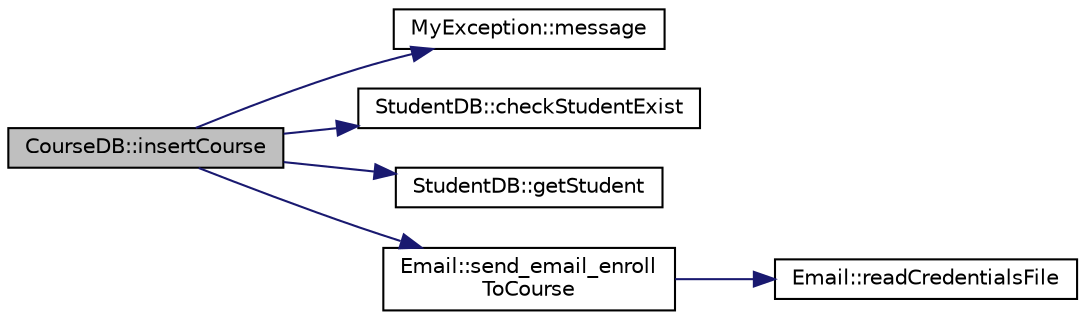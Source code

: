 digraph "CourseDB::insertCourse"
{
  edge [fontname="Helvetica",fontsize="10",labelfontname="Helvetica",labelfontsize="10"];
  node [fontname="Helvetica",fontsize="10",shape=record];
  rankdir="LR";
  Node1 [label="CourseDB::insertCourse",height=0.2,width=0.4,color="black", fillcolor="grey75", style="filled", fontcolor="black"];
  Node1 -> Node2 [color="midnightblue",fontsize="10",style="solid",fontname="Helvetica"];
  Node2 [label="MyException::message",height=0.2,width=0.4,color="black", fillcolor="white", style="filled",URL="$class_my_exception.html#a7371232a66d68dcd8c8c6363b434c0db"];
  Node1 -> Node3 [color="midnightblue",fontsize="10",style="solid",fontname="Helvetica"];
  Node3 [label="StudentDB::checkStudentExist",height=0.2,width=0.4,color="black", fillcolor="white", style="filled",URL="$class_student_d_b.html#a77c06dcacdf92b1ca2be118e05491667",tooltip="check if a student with a given sid exists in the database "];
  Node1 -> Node4 [color="midnightblue",fontsize="10",style="solid",fontname="Helvetica"];
  Node4 [label="StudentDB::getStudent",height=0.2,width=0.4,color="black", fillcolor="white", style="filled",URL="$class_student_d_b.html#af18e20bdf62fa2408a22876f9590ffd5",tooltip="takes a QString sid as input and returns a Student object "];
  Node1 -> Node5 [color="midnightblue",fontsize="10",style="solid",fontname="Helvetica"];
  Node5 [label="Email::send_email_enroll\lToCourse",height=0.2,width=0.4,color="black", fillcolor="white", style="filled",URL="$class_email.html#aff8985b743a5077a71222685c3c46551",tooltip="send_email_enrollToCourse in the Email class that sends an email to a recipient who has enrolled in a..."];
  Node5 -> Node6 [color="midnightblue",fontsize="10",style="solid",fontname="Helvetica"];
  Node6 [label="Email::readCredentialsFile",height=0.2,width=0.4,color="black", fillcolor="white", style="filled",URL="$class_email.html#af94727858b272dfb14a9f1224a8f2da1",tooltip="read a file named \"credentials.txt\" to obtain an API key used for authentication in an email system ..."];
}
